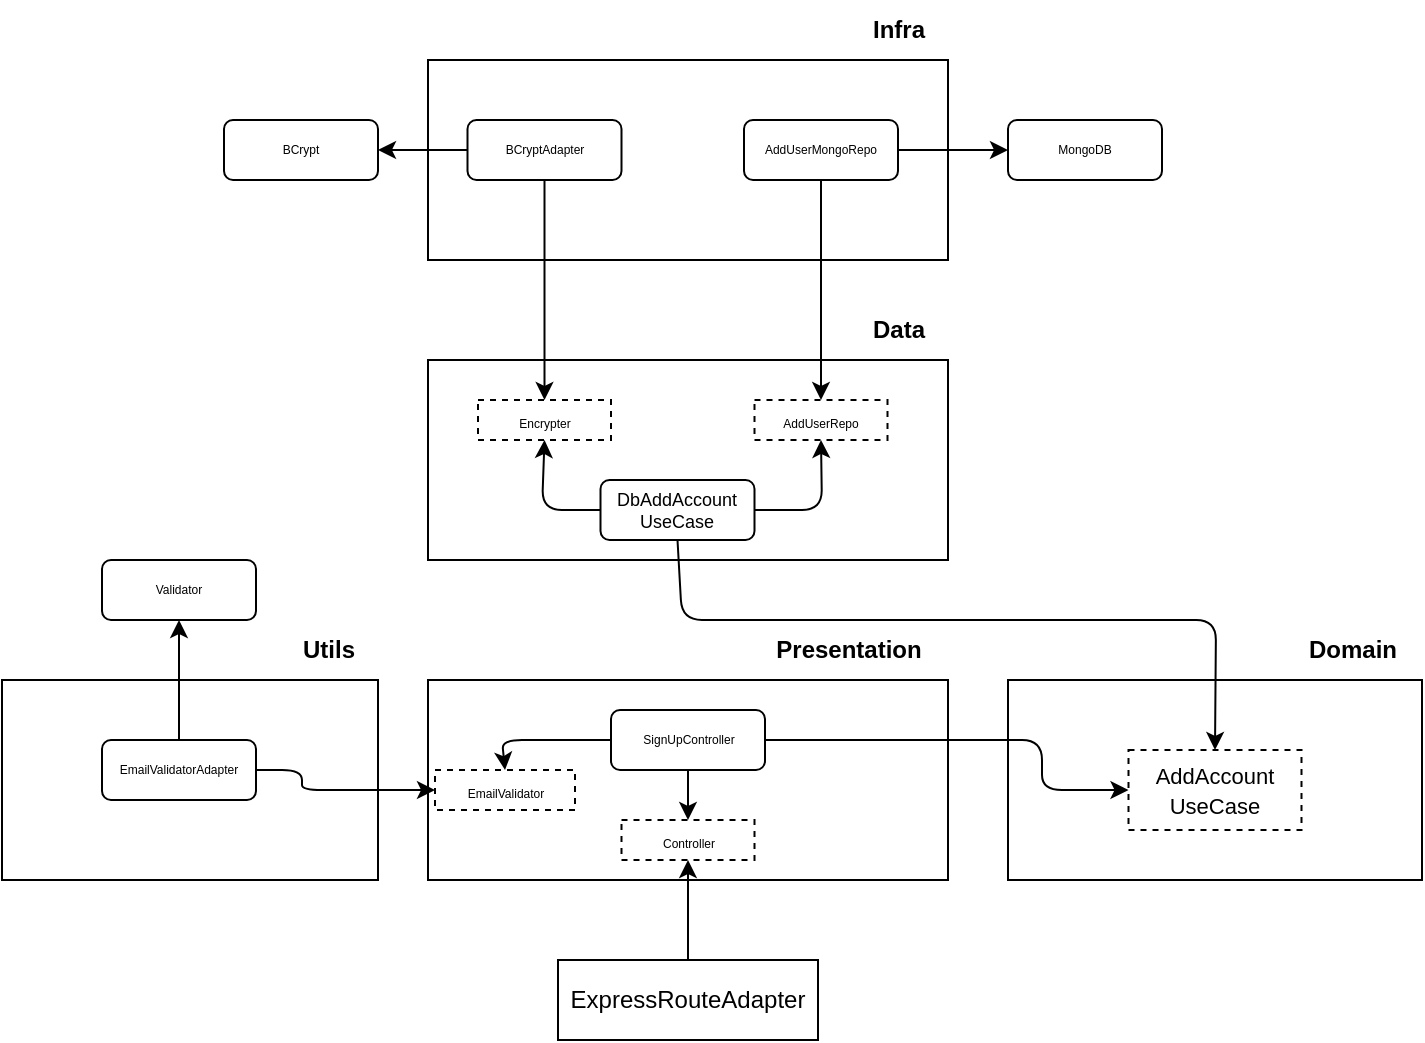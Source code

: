 <mxfile>
    <diagram id="Tg3yGArmQDJc4Jwj3Zgb" name="Page-1">
        <mxGraphModel dx="761" dy="622" grid="1" gridSize="10" guides="1" tooltips="1" connect="1" arrows="1" fold="1" page="1" pageScale="1" pageWidth="850" pageHeight="1100" math="0" shadow="0">
            <root>
                <mxCell id="0"/>
                <mxCell id="1" parent="0"/>
                <mxCell id="2" value="" style="rounded=0;whiteSpace=wrap;html=1;" vertex="1" parent="1">
                    <mxGeometry x="293" y="420" width="260" height="100" as="geometry"/>
                </mxCell>
                <mxCell id="3" value="Data" style="text;html=1;align=center;verticalAlign=middle;resizable=0;points=[];autosize=1;strokeColor=none;fillColor=none;fontStyle=1;fontSize=12;" vertex="1" parent="1">
                    <mxGeometry x="503" y="390" width="50" height="30" as="geometry"/>
                </mxCell>
                <mxCell id="4" value="" style="rounded=0;whiteSpace=wrap;html=1;" vertex="1" parent="1">
                    <mxGeometry x="293" y="270" width="260" height="100" as="geometry"/>
                </mxCell>
                <mxCell id="5" value="Infra" style="text;html=1;align=center;verticalAlign=middle;resizable=0;points=[];autosize=1;strokeColor=none;fillColor=none;fontStyle=1;fontSize=12;" vertex="1" parent="1">
                    <mxGeometry x="503" y="240" width="50" height="30" as="geometry"/>
                </mxCell>
                <mxCell id="6" value="" style="rounded=0;whiteSpace=wrap;html=1;" vertex="1" parent="1">
                    <mxGeometry x="293" y="580" width="260" height="100" as="geometry"/>
                </mxCell>
                <mxCell id="7" value="Presentation" style="text;html=1;align=center;verticalAlign=middle;resizable=0;points=[];autosize=1;strokeColor=none;fillColor=none;fontStyle=1;fontSize=12;" vertex="1" parent="1">
                    <mxGeometry x="453" y="550" width="100" height="30" as="geometry"/>
                </mxCell>
                <mxCell id="8" value="" style="rounded=0;whiteSpace=wrap;html=1;" vertex="1" parent="1">
                    <mxGeometry x="583" y="580" width="207" height="100" as="geometry"/>
                </mxCell>
                <mxCell id="9" value="Domain" style="text;html=1;align=center;verticalAlign=middle;resizable=0;points=[];autosize=1;strokeColor=none;fillColor=none;fontStyle=1;fontSize=12;" vertex="1" parent="1">
                    <mxGeometry x="720" y="550" width="70" height="30" as="geometry"/>
                </mxCell>
                <mxCell id="10" value="" style="rounded=0;whiteSpace=wrap;html=1;" vertex="1" parent="1">
                    <mxGeometry x="80" y="580" width="188" height="100" as="geometry"/>
                </mxCell>
                <mxCell id="11" value="Utils" style="text;html=1;align=center;verticalAlign=middle;resizable=0;points=[];autosize=1;strokeColor=none;fillColor=none;fontStyle=1;fontSize=12;" vertex="1" parent="1">
                    <mxGeometry x="218" y="550" width="50" height="30" as="geometry"/>
                </mxCell>
                <mxCell id="12" value="&lt;font style=&quot;font-size: 11px;&quot;&gt;AddAccount&lt;br&gt;UseCase&lt;/font&gt;" style="square;whiteSpace=wrap;html=1;fontSize=12;labelBorderColor=none;fillColor=none;dashed=1;strokeColor=default;" vertex="1" parent="1">
                    <mxGeometry x="643.25" y="615" width="86.5" height="40" as="geometry"/>
                </mxCell>
                <mxCell id="16" value="&lt;font style=&quot;font-size: 6px;&quot;&gt;Controller&lt;/font&gt;" style="square;whiteSpace=wrap;html=1;fontSize=12;labelBorderColor=none;fillColor=none;dashed=1;strokeColor=default;" vertex="1" parent="1">
                    <mxGeometry x="389.75" y="650" width="66.5" height="20" as="geometry"/>
                </mxCell>
                <mxCell id="17" value="&lt;font style=&quot;font-size: 6px;&quot;&gt;EmailValidator&lt;/font&gt;" style="square;whiteSpace=wrap;html=1;fontSize=12;labelBorderColor=none;fillColor=none;dashed=1;strokeColor=default;" vertex="1" parent="1">
                    <mxGeometry x="296.5" y="625" width="70" height="20" as="geometry"/>
                </mxCell>
                <mxCell id="18" value="&lt;font style=&quot;font-size: 6px;&quot;&gt;Encrypter&lt;/font&gt;" style="square;whiteSpace=wrap;html=1;fontSize=12;labelBorderColor=none;fillColor=none;dashed=1;strokeColor=default;" vertex="1" parent="1">
                    <mxGeometry x="318" y="440" width="66.5" height="20" as="geometry"/>
                </mxCell>
                <mxCell id="19" value="&lt;font style=&quot;font-size: 6px;&quot;&gt;AddUserRepo&lt;/font&gt;" style="square;whiteSpace=wrap;html=1;fontSize=12;labelBorderColor=none;fillColor=none;dashed=1;strokeColor=default;" vertex="1" parent="1">
                    <mxGeometry x="456.25" y="440" width="66.5" height="20" as="geometry"/>
                </mxCell>
                <mxCell id="20" value="ExpressRouteAdapter" style="rounded=0;whiteSpace=wrap;html=1;" vertex="1" parent="1">
                    <mxGeometry x="358" y="720" width="130" height="40" as="geometry"/>
                </mxCell>
                <mxCell id="23" value="" style="endArrow=classic;html=1;fontSize=6;exitX=0.5;exitY=0;exitDx=0;exitDy=0;entryX=0.5;entryY=1;entryDx=0;entryDy=0;" edge="1" parent="1" source="20" target="16">
                    <mxGeometry width="50" height="50" relative="1" as="geometry">
                        <mxPoint x="330" y="730" as="sourcePoint"/>
                        <mxPoint x="425" y="670" as="targetPoint"/>
                    </mxGeometry>
                </mxCell>
                <mxCell id="40" style="edgeStyle=none;html=1;exitX=0.5;exitY=1;exitDx=0;exitDy=0;entryX=0.5;entryY=0;entryDx=0;entryDy=0;fontSize=6;" edge="1" parent="1" source="24" target="12">
                    <mxGeometry relative="1" as="geometry">
                        <Array as="points">
                            <mxPoint x="420" y="550"/>
                            <mxPoint x="687" y="550"/>
                        </Array>
                    </mxGeometry>
                </mxCell>
                <mxCell id="44" style="edgeStyle=none;html=1;exitX=1;exitY=0.5;exitDx=0;exitDy=0;entryX=0.5;entryY=1;entryDx=0;entryDy=0;fontSize=6;" edge="1" parent="1" source="24" target="19">
                    <mxGeometry relative="1" as="geometry">
                        <Array as="points">
                            <mxPoint x="490" y="495"/>
                        </Array>
                    </mxGeometry>
                </mxCell>
                <mxCell id="45" style="edgeStyle=none;html=1;exitX=0;exitY=0.5;exitDx=0;exitDy=0;entryX=0.5;entryY=1;entryDx=0;entryDy=0;fontSize=6;" edge="1" parent="1" source="24" target="18">
                    <mxGeometry relative="1" as="geometry">
                        <Array as="points">
                            <mxPoint x="350" y="495"/>
                        </Array>
                    </mxGeometry>
                </mxCell>
                <mxCell id="24" value="&lt;font style=&quot;font-size: 9px;&quot;&gt;DbAddAccount&lt;br&gt;UseCase&lt;/font&gt;" style="rounded=1;whiteSpace=wrap;html=1;labelBorderColor=none;strokeColor=default;fontSize=6;fillColor=none;" vertex="1" parent="1">
                    <mxGeometry x="379.25" y="480" width="77" height="30" as="geometry"/>
                </mxCell>
                <mxCell id="34" style="edgeStyle=none;html=1;exitX=0.5;exitY=1;exitDx=0;exitDy=0;entryX=0.5;entryY=0;entryDx=0;entryDy=0;fontSize=6;" edge="1" parent="1" source="26" target="16">
                    <mxGeometry relative="1" as="geometry"/>
                </mxCell>
                <mxCell id="38" style="edgeStyle=none;html=1;exitX=1;exitY=0.5;exitDx=0;exitDy=0;entryX=0;entryY=0.5;entryDx=0;entryDy=0;fontSize=6;" edge="1" parent="1" source="26" target="12">
                    <mxGeometry relative="1" as="geometry">
                        <Array as="points">
                            <mxPoint x="560" y="610"/>
                            <mxPoint x="600" y="610"/>
                            <mxPoint x="600" y="635"/>
                        </Array>
                    </mxGeometry>
                </mxCell>
                <mxCell id="41" style="edgeStyle=none;html=1;exitX=0;exitY=0.5;exitDx=0;exitDy=0;entryX=0.5;entryY=0;entryDx=0;entryDy=0;fontSize=6;" edge="1" parent="1" source="26" target="17">
                    <mxGeometry relative="1" as="geometry">
                        <Array as="points">
                            <mxPoint x="330" y="610"/>
                        </Array>
                    </mxGeometry>
                </mxCell>
                <mxCell id="26" value="SignUpController" style="rounded=1;whiteSpace=wrap;html=1;labelBorderColor=none;strokeColor=default;fontSize=6;fillColor=none;glass=0;" vertex="1" parent="1">
                    <mxGeometry x="384.5" y="595" width="77" height="30" as="geometry"/>
                </mxCell>
                <mxCell id="42" style="edgeStyle=none;html=1;exitX=1;exitY=0.5;exitDx=0;exitDy=0;entryX=0;entryY=0.5;entryDx=0;entryDy=0;fontSize=6;" edge="1" parent="1" source="27" target="17">
                    <mxGeometry relative="1" as="geometry">
                        <Array as="points">
                            <mxPoint x="230" y="625"/>
                            <mxPoint x="230" y="635"/>
                        </Array>
                    </mxGeometry>
                </mxCell>
                <mxCell id="43" style="edgeStyle=none;html=1;exitX=0.5;exitY=0;exitDx=0;exitDy=0;entryX=0.5;entryY=1;entryDx=0;entryDy=0;fontSize=6;" edge="1" parent="1" source="27" target="28">
                    <mxGeometry relative="1" as="geometry"/>
                </mxCell>
                <mxCell id="27" value="EmailValidatorAdapter" style="rounded=1;whiteSpace=wrap;html=1;labelBorderColor=none;strokeColor=default;fontSize=6;fillColor=none;glass=0;" vertex="1" parent="1">
                    <mxGeometry x="130" y="610" width="77" height="30" as="geometry"/>
                </mxCell>
                <mxCell id="28" value="Validator" style="rounded=1;whiteSpace=wrap;html=1;labelBorderColor=none;strokeColor=default;fontSize=6;fillColor=none;glass=0;" vertex="1" parent="1">
                    <mxGeometry x="130" y="520" width="77" height="30" as="geometry"/>
                </mxCell>
                <mxCell id="29" value="BCrypt" style="rounded=1;whiteSpace=wrap;html=1;labelBorderColor=none;strokeColor=default;fontSize=6;fillColor=none;glass=0;" vertex="1" parent="1">
                    <mxGeometry x="191" y="300" width="77" height="30" as="geometry"/>
                </mxCell>
                <mxCell id="47" style="edgeStyle=none;html=1;exitX=0.5;exitY=1;exitDx=0;exitDy=0;entryX=0.5;entryY=0;entryDx=0;entryDy=0;fontSize=6;" edge="1" parent="1" source="30" target="18">
                    <mxGeometry relative="1" as="geometry"/>
                </mxCell>
                <mxCell id="49" style="edgeStyle=none;html=1;exitX=0;exitY=0.5;exitDx=0;exitDy=0;entryX=1;entryY=0.5;entryDx=0;entryDy=0;fontSize=6;" edge="1" parent="1" source="30" target="29">
                    <mxGeometry relative="1" as="geometry"/>
                </mxCell>
                <mxCell id="30" value="BCryptAdapter" style="rounded=1;whiteSpace=wrap;html=1;labelBorderColor=none;strokeColor=default;fontSize=6;fillColor=none;glass=0;" vertex="1" parent="1">
                    <mxGeometry x="312.75" y="300" width="77" height="30" as="geometry"/>
                </mxCell>
                <mxCell id="46" style="edgeStyle=none;html=1;exitX=0.5;exitY=1;exitDx=0;exitDy=0;entryX=0.5;entryY=0;entryDx=0;entryDy=0;fontSize=6;" edge="1" parent="1" source="31" target="19">
                    <mxGeometry relative="1" as="geometry"/>
                </mxCell>
                <mxCell id="48" style="edgeStyle=none;html=1;exitX=1;exitY=0.5;exitDx=0;exitDy=0;entryX=0;entryY=0.5;entryDx=0;entryDy=0;fontSize=6;" edge="1" parent="1" source="31" target="32">
                    <mxGeometry relative="1" as="geometry"/>
                </mxCell>
                <mxCell id="31" value="AddUserMongoRepo" style="rounded=1;whiteSpace=wrap;html=1;labelBorderColor=none;strokeColor=default;fontSize=6;fillColor=none;glass=0;" vertex="1" parent="1">
                    <mxGeometry x="451" y="300" width="77" height="30" as="geometry"/>
                </mxCell>
                <mxCell id="32" value="MongoDB" style="rounded=1;whiteSpace=wrap;html=1;labelBorderColor=none;strokeColor=default;fontSize=6;fillColor=none;glass=0;" vertex="1" parent="1">
                    <mxGeometry x="583" y="300" width="77" height="30" as="geometry"/>
                </mxCell>
            </root>
        </mxGraphModel>
    </diagram>
</mxfile>